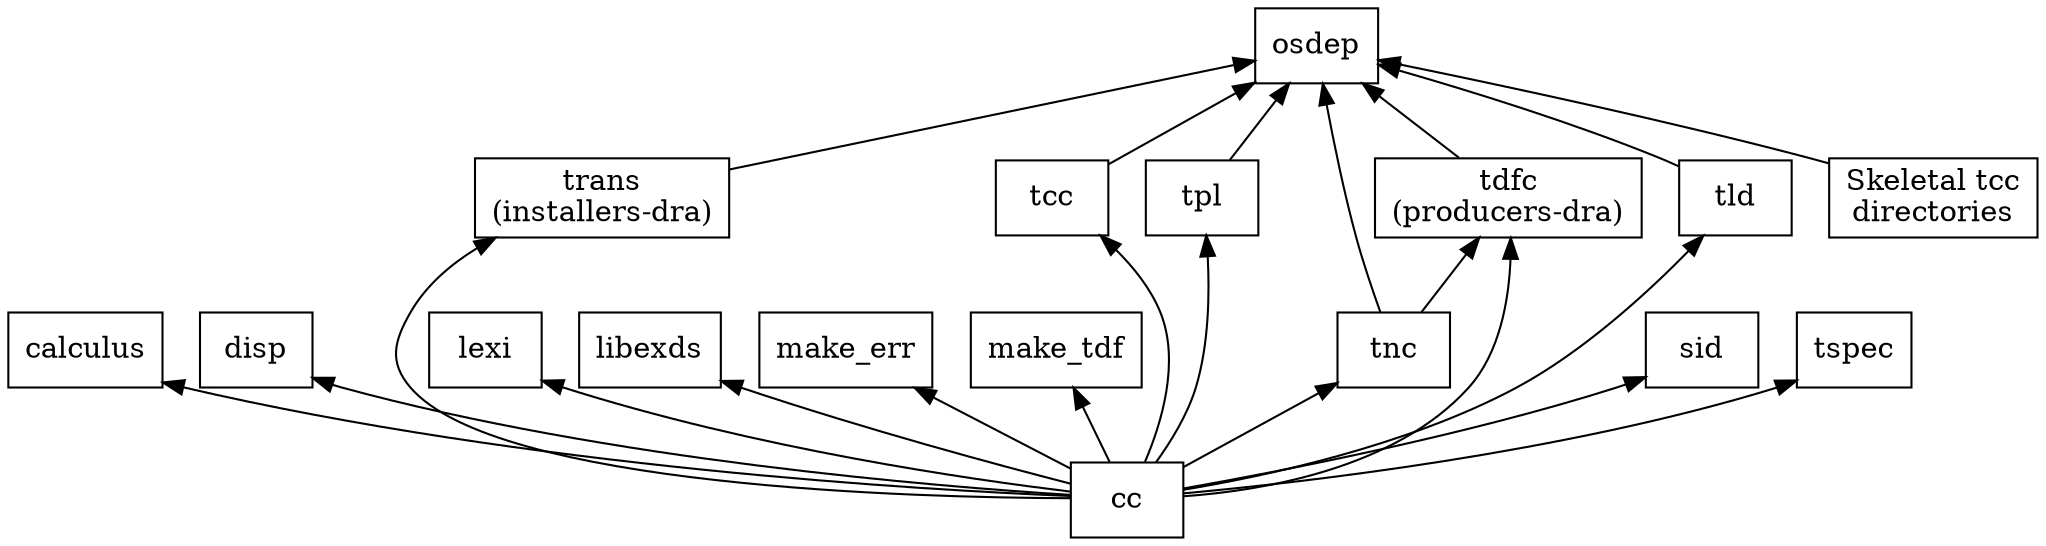 /* $Id$ */

/*
 * Dependencies for building.
 * TODO: consider showing build dependencies on the same graph, in a different colour.
 */
digraph G {
	node [ shape = box ];
	rankdir = BT;

	cc -> calculus;
	cc -> disp;
	cc -> installers_dra;
	cc -> lexi;
	cc -> libexds;
	cc -> make_err;
	cc -> make_tdf;
	tcc -> osdep;
	tpl -> osdep;
	tnc -> osdep;
	tld -> osdep;
	producers_dra -> osdep;
	installers_dra -> osdep;
	dirs -> osdep;
	cc -> producers_dra;
	tnc -> producers_dra;	/* for the C++ LPI only */
	cc -> sid;
	cc -> tcc;
	cc -> tld;
	cc -> tnc;
	cc -> tpl;
	cc -> tspec;

	producers_dra  [ label = "tdfc\n(producers-dra)"     ];
	installers_dra [ label = "trans\n(installers-dra)"   ];
	dirs           [ label = "Skeletal tcc\ndirectories" ];
}

